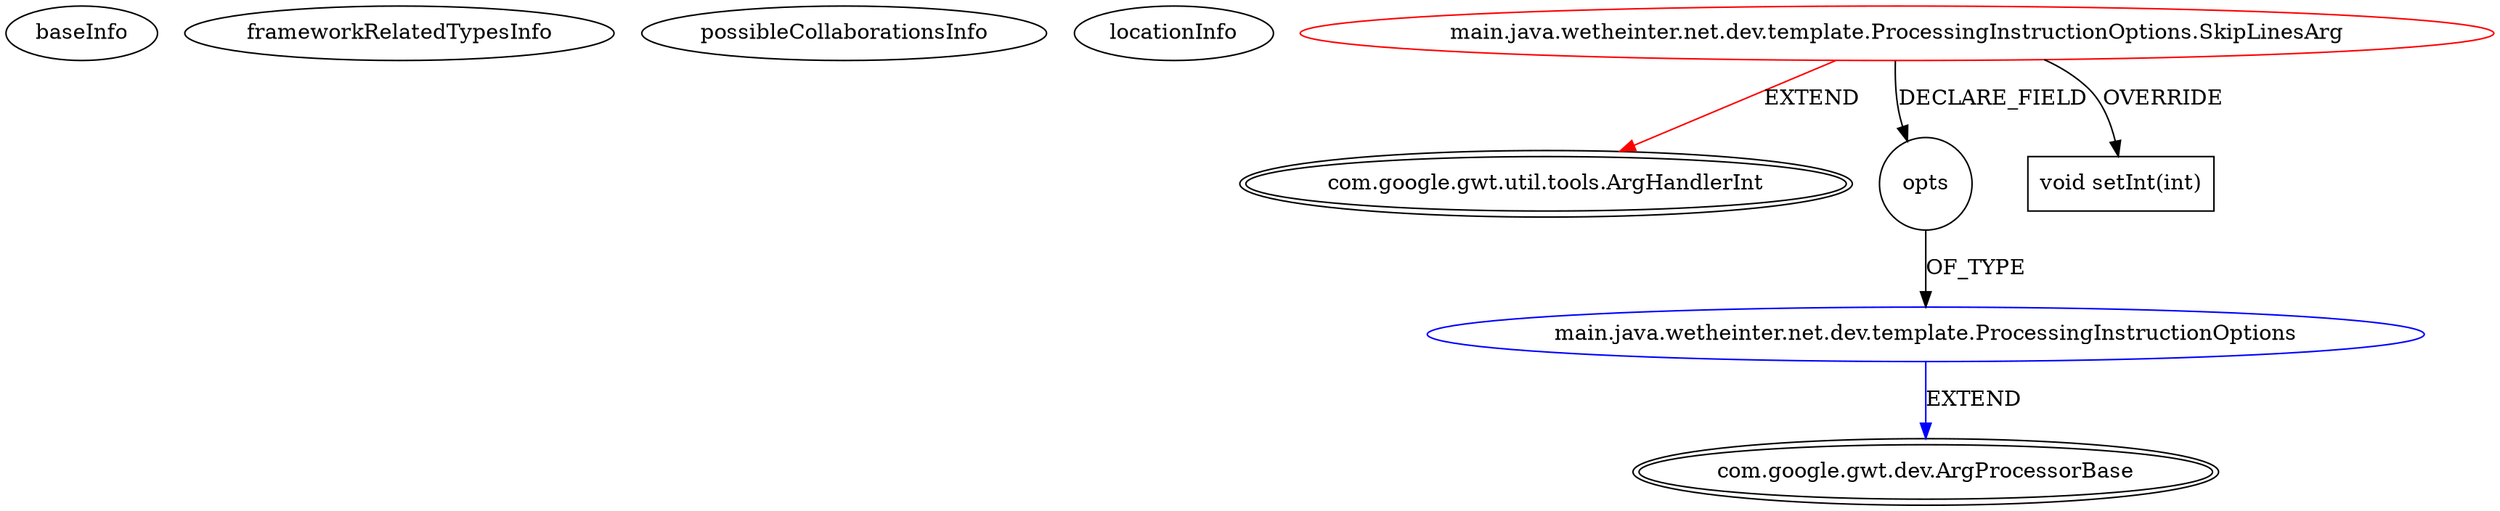 digraph {
baseInfo[graphId=480,category="extension_graph",isAnonymous=false,possibleRelation=true]
frameworkRelatedTypesInfo[0="com.google.gwt.util.tools.ArgHandlerInt"]
possibleCollaborationsInfo[0="480~FIELD_DECLARATION-~com.google.gwt.util.tools.ArgHandlerInt ~com.google.gwt.dev.ArgProcessorBase ~false~false"]
locationInfo[projectName="WeTheInternet-xapi-template",filePath="/WeTheInternet-xapi-template/xapi-template-master/src/main/java/wetheinter/net/dev/template/ProcessingInstructionOptions.java",contextSignature="SkipLinesArg",graphId="480"]
0[label="main.java.wetheinter.net.dev.template.ProcessingInstructionOptions.SkipLinesArg",vertexType="ROOT_CLIENT_CLASS_DECLARATION",isFrameworkType=false,color=red]
1[label="com.google.gwt.util.tools.ArgHandlerInt",vertexType="FRAMEWORK_CLASS_TYPE",isFrameworkType=true,peripheries=2]
2[label="opts",vertexType="FIELD_DECLARATION",isFrameworkType=false,shape=circle]
3[label="main.java.wetheinter.net.dev.template.ProcessingInstructionOptions",vertexType="REFERENCE_CLIENT_CLASS_DECLARATION",isFrameworkType=false,color=blue]
4[label="com.google.gwt.dev.ArgProcessorBase",vertexType="FRAMEWORK_CLASS_TYPE",isFrameworkType=true,peripheries=2]
5[label="void setInt(int)",vertexType="OVERRIDING_METHOD_DECLARATION",isFrameworkType=false,shape=box]
0->1[label="EXTEND",color=red]
0->2[label="DECLARE_FIELD"]
3->4[label="EXTEND",color=blue]
2->3[label="OF_TYPE"]
0->5[label="OVERRIDE"]
}
